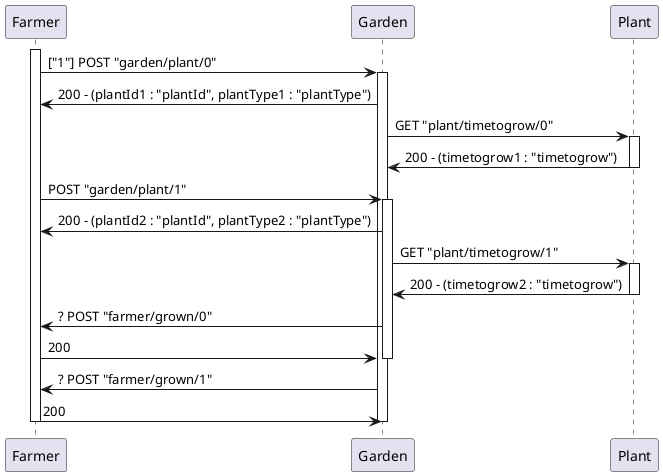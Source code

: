 @startuml

participant "Farmer" as FA
participant "Garden" as GA
participant "Plant" as PL

activate FA

FA -> GA : ["1"] POST "garden/plant/0"
activate GA
GA -> FA : 200 - (plantId1 : "plantId", plantType1 : "plantType")

GA -> PL : GET "plant/timetogrow/0"
activate PL
PL -> GA : 200 - (timetogrow1 : "timetogrow")
deactivate PL

FA -> GA :  POST "garden/plant/1"
activate GA
GA -> FA : 200 - (plantId2 : "plantId", plantType2 : "plantType")

GA -> PL : GET "plant/timetogrow/1"
activate PL
PL -> GA : 200 - (timetogrow2 : "timetogrow")
deactivate PL


GA -> FA : ? POST "farmer/grown/0"
FA -> GA : 200
deactivate GA

GA -> FA : ? POST "farmer/grown/1"
FA -> GA : 200
deactivate GA

deactivate FA

@enduml
